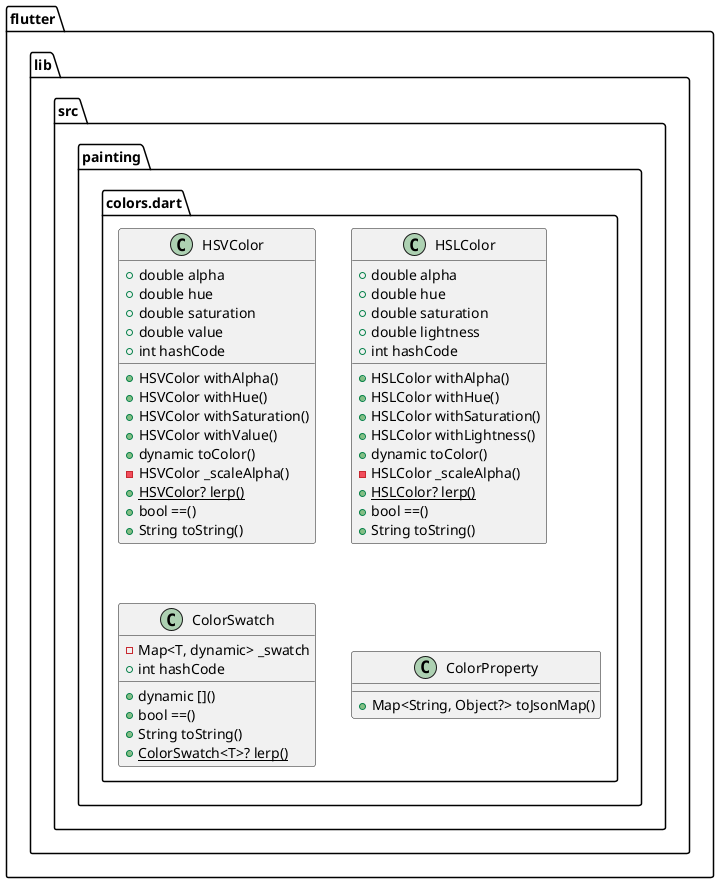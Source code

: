 @startuml
set namespaceSeparator ::

class "flutter::lib::src::painting::colors.dart::HSVColor" {
  +double alpha
  +double hue
  +double saturation
  +double value
  +int hashCode
  +HSVColor withAlpha()
  +HSVColor withHue()
  +HSVColor withSaturation()
  +HSVColor withValue()
  +dynamic toColor()
  -HSVColor _scaleAlpha()
  {static} +HSVColor? lerp()
  +bool ==()
  +String toString()
}

class "flutter::lib::src::painting::colors.dart::HSLColor" {
  +double alpha
  +double hue
  +double saturation
  +double lightness
  +int hashCode
  +HSLColor withAlpha()
  +HSLColor withHue()
  +HSLColor withSaturation()
  +HSLColor withLightness()
  +dynamic toColor()
  -HSLColor _scaleAlpha()
  {static} +HSLColor? lerp()
  +bool ==()
  +String toString()
}

class "flutter::lib::src::painting::colors.dart::ColorSwatch" {
  -Map<T, dynamic> _swatch
  +int hashCode
  +dynamic []()
  +bool ==()
  +String toString()
  {static} +ColorSwatch<T>? lerp()
}

class "flutter::lib::src::painting::colors.dart::ColorProperty" {
  +Map<String, Object?> toJsonMap()
}


@enduml